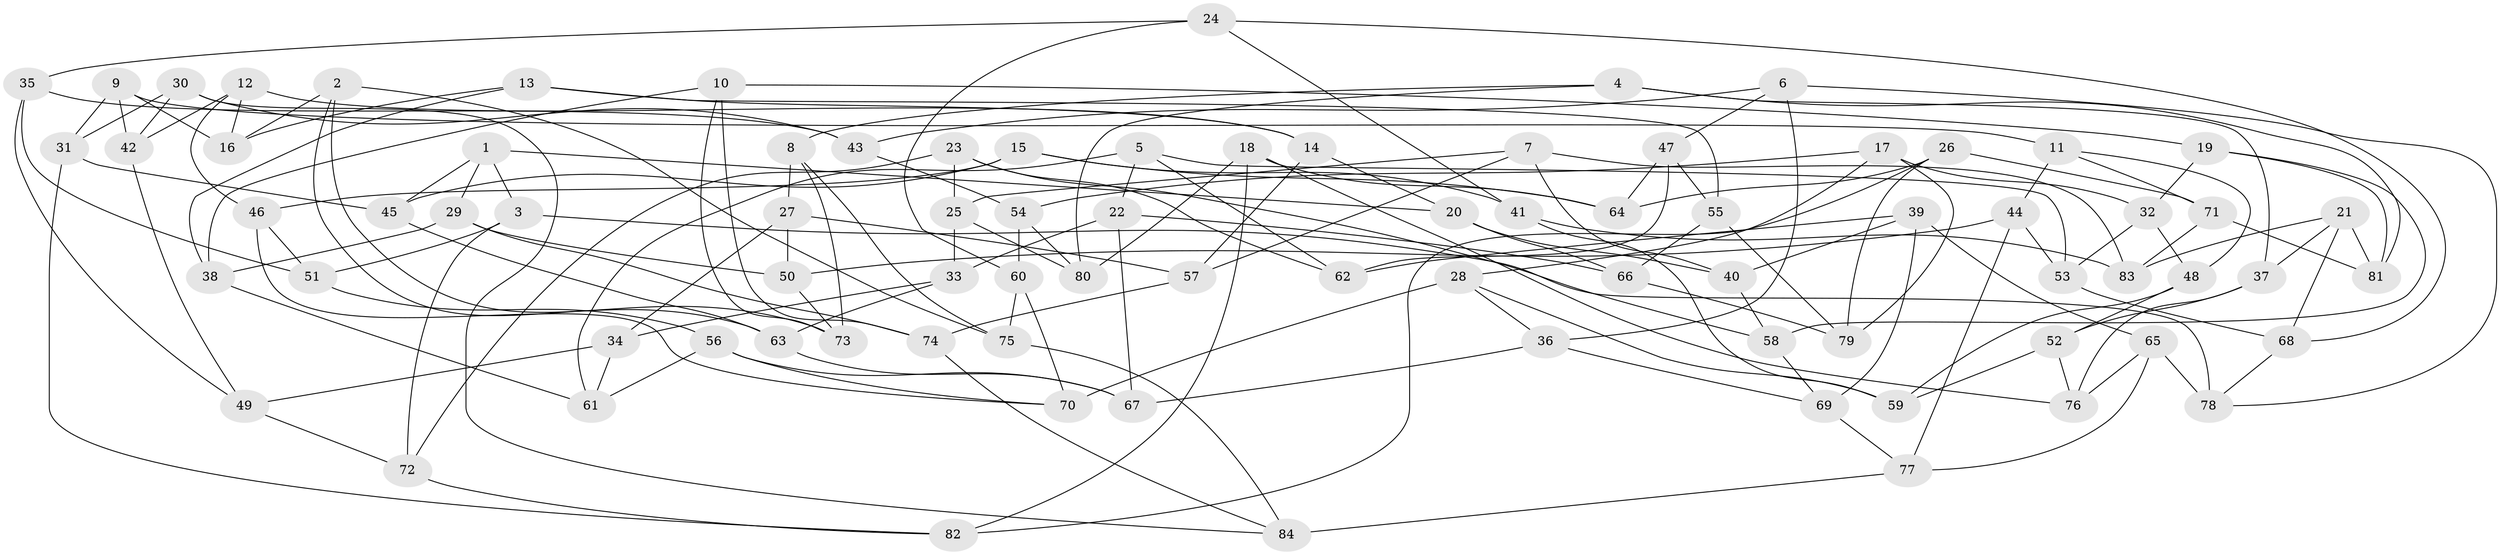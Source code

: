 // coarse degree distribution, {6: 0.3275862068965517, 4: 0.5344827586206896, 5: 0.1206896551724138, 3: 0.017241379310344827}
// Generated by graph-tools (version 1.1) at 2025/24/03/03/25 07:24:31]
// undirected, 84 vertices, 168 edges
graph export_dot {
graph [start="1"]
  node [color=gray90,style=filled];
  1;
  2;
  3;
  4;
  5;
  6;
  7;
  8;
  9;
  10;
  11;
  12;
  13;
  14;
  15;
  16;
  17;
  18;
  19;
  20;
  21;
  22;
  23;
  24;
  25;
  26;
  27;
  28;
  29;
  30;
  31;
  32;
  33;
  34;
  35;
  36;
  37;
  38;
  39;
  40;
  41;
  42;
  43;
  44;
  45;
  46;
  47;
  48;
  49;
  50;
  51;
  52;
  53;
  54;
  55;
  56;
  57;
  58;
  59;
  60;
  61;
  62;
  63;
  64;
  65;
  66;
  67;
  68;
  69;
  70;
  71;
  72;
  73;
  74;
  75;
  76;
  77;
  78;
  79;
  80;
  81;
  82;
  83;
  84;
  1 -- 20;
  1 -- 3;
  1 -- 45;
  1 -- 29;
  2 -- 16;
  2 -- 73;
  2 -- 63;
  2 -- 75;
  3 -- 51;
  3 -- 78;
  3 -- 72;
  4 -- 80;
  4 -- 81;
  4 -- 37;
  4 -- 8;
  5 -- 61;
  5 -- 62;
  5 -- 22;
  5 -- 53;
  6 -- 47;
  6 -- 78;
  6 -- 43;
  6 -- 36;
  7 -- 83;
  7 -- 25;
  7 -- 40;
  7 -- 57;
  8 -- 75;
  8 -- 27;
  8 -- 73;
  9 -- 16;
  9 -- 31;
  9 -- 42;
  9 -- 11;
  10 -- 38;
  10 -- 74;
  10 -- 73;
  10 -- 19;
  11 -- 48;
  11 -- 44;
  11 -- 71;
  12 -- 42;
  12 -- 14;
  12 -- 16;
  12 -- 46;
  13 -- 16;
  13 -- 38;
  13 -- 55;
  13 -- 14;
  14 -- 20;
  14 -- 57;
  15 -- 64;
  15 -- 46;
  15 -- 45;
  15 -- 41;
  17 -- 79;
  17 -- 28;
  17 -- 54;
  17 -- 32;
  18 -- 82;
  18 -- 64;
  18 -- 80;
  18 -- 76;
  19 -- 81;
  19 -- 32;
  19 -- 58;
  20 -- 66;
  20 -- 40;
  21 -- 81;
  21 -- 83;
  21 -- 68;
  21 -- 37;
  22 -- 67;
  22 -- 33;
  22 -- 66;
  23 -- 62;
  23 -- 58;
  23 -- 25;
  23 -- 72;
  24 -- 41;
  24 -- 68;
  24 -- 35;
  24 -- 60;
  25 -- 80;
  25 -- 33;
  26 -- 71;
  26 -- 64;
  26 -- 82;
  26 -- 79;
  27 -- 50;
  27 -- 57;
  27 -- 34;
  28 -- 59;
  28 -- 36;
  28 -- 70;
  29 -- 74;
  29 -- 50;
  29 -- 38;
  30 -- 84;
  30 -- 43;
  30 -- 31;
  30 -- 42;
  31 -- 45;
  31 -- 82;
  32 -- 53;
  32 -- 48;
  33 -- 34;
  33 -- 63;
  34 -- 61;
  34 -- 49;
  35 -- 51;
  35 -- 43;
  35 -- 49;
  36 -- 67;
  36 -- 69;
  37 -- 52;
  37 -- 76;
  38 -- 61;
  39 -- 69;
  39 -- 62;
  39 -- 65;
  39 -- 40;
  40 -- 58;
  41 -- 83;
  41 -- 59;
  42 -- 49;
  43 -- 54;
  44 -- 50;
  44 -- 77;
  44 -- 53;
  45 -- 63;
  46 -- 70;
  46 -- 51;
  47 -- 62;
  47 -- 64;
  47 -- 55;
  48 -- 52;
  48 -- 59;
  49 -- 72;
  50 -- 73;
  51 -- 56;
  52 -- 76;
  52 -- 59;
  53 -- 68;
  54 -- 80;
  54 -- 60;
  55 -- 79;
  55 -- 66;
  56 -- 61;
  56 -- 67;
  56 -- 70;
  57 -- 74;
  58 -- 69;
  60 -- 75;
  60 -- 70;
  63 -- 67;
  65 -- 76;
  65 -- 77;
  65 -- 78;
  66 -- 79;
  68 -- 78;
  69 -- 77;
  71 -- 83;
  71 -- 81;
  72 -- 82;
  74 -- 84;
  75 -- 84;
  77 -- 84;
}
